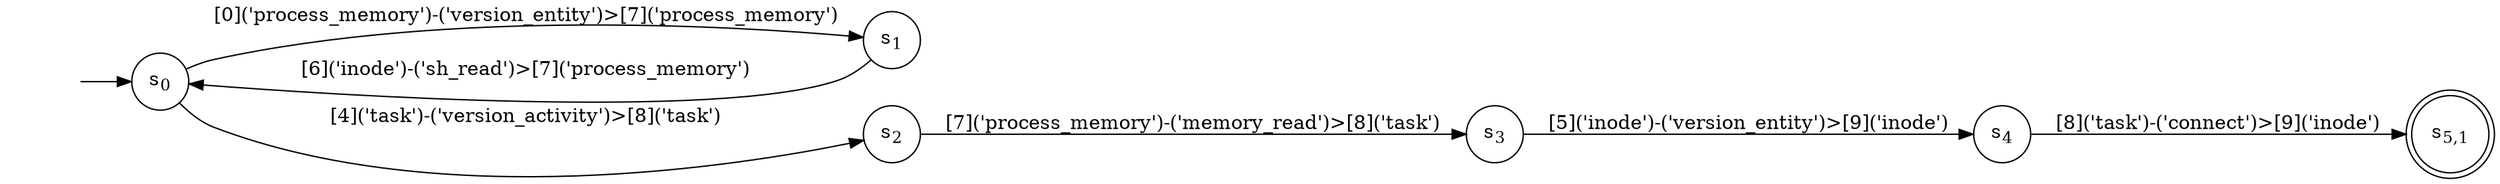 digraph DFA {
    rankdir = LR;
    I [style = invis];
    I -> S0;
    S0 [label = <s<sub>0</sub>>, shape = circle];
    S1 [label = <s<sub>1</sub>>, shape = circle];
    S1 -> S0 [label = "[6]('inode')-('sh_read')>[7]('process_memory')"];
    S0 -> S1 [label = "[0]('process_memory')-('version_entity')>[7]('process_memory')"];
    S2 [label = <s<sub>2</sub>>, shape = circle];
    S3 [label = <s<sub>3</sub>>, shape = circle];
    S4 [label = <s<sub>4</sub>>, shape = circle];
    S5 [label = <s<sub>5,1</sub>>, shape = circle, peripheries = 2];
    S4 -> S5 [label = "[8]('task')-('connect')>[9]('inode')"];
    S3 -> S4 [label = "[5]('inode')-('version_entity')>[9]('inode')"];
    S2 -> S3 [label = "[7]('process_memory')-('memory_read')>[8]('task')"];
    S0 -> S2 [label = "[4]('task')-('version_activity')>[8]('task')"];
}
